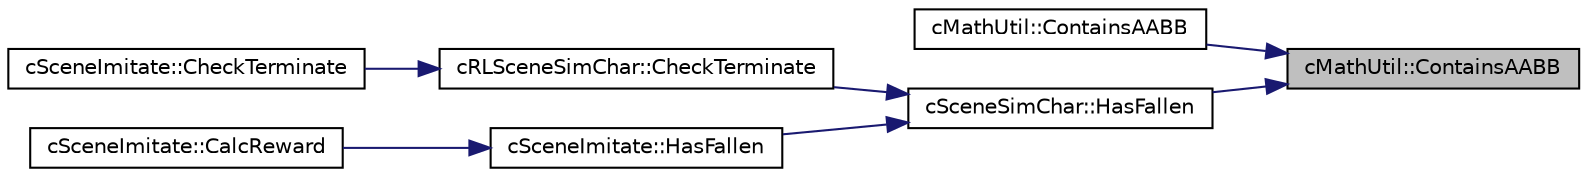 digraph "cMathUtil::ContainsAABB"
{
 // LATEX_PDF_SIZE
  edge [fontname="Helvetica",fontsize="10",labelfontname="Helvetica",labelfontsize="10"];
  node [fontname="Helvetica",fontsize="10",shape=record];
  rankdir="RL";
  Node1 [label="cMathUtil::ContainsAABB",height=0.2,width=0.4,color="black", fillcolor="grey75", style="filled", fontcolor="black",tooltip=" "];
  Node1 -> Node2 [dir="back",color="midnightblue",fontsize="10",style="solid",fontname="Helvetica"];
  Node2 [label="cMathUtil::ContainsAABB",height=0.2,width=0.4,color="black", fillcolor="white", style="filled",URL="$classc_math_util.html#a811966faffe7922e6b7ad2175b4d24a4",tooltip=" "];
  Node1 -> Node3 [dir="back",color="midnightblue",fontsize="10",style="solid",fontname="Helvetica"];
  Node3 [label="cSceneSimChar::HasFallen",height=0.2,width=0.4,color="black", fillcolor="white", style="filled",URL="$classc_scene_sim_char.html#a2d9d2d5351d24ce257ada868f1743f9f",tooltip=" "];
  Node3 -> Node4 [dir="back",color="midnightblue",fontsize="10",style="solid",fontname="Helvetica"];
  Node4 [label="cRLSceneSimChar::CheckTerminate",height=0.2,width=0.4,color="black", fillcolor="white", style="filled",URL="$classc_r_l_scene_sim_char.html#a2bf595df93e15631434cceaa7b2d6485",tooltip=" "];
  Node4 -> Node5 [dir="back",color="midnightblue",fontsize="10",style="solid",fontname="Helvetica"];
  Node5 [label="cSceneImitate::CheckTerminate",height=0.2,width=0.4,color="black", fillcolor="white", style="filled",URL="$classc_scene_imitate.html#a6a032059e59b48310d61e030ec6a1487",tooltip=" "];
  Node3 -> Node6 [dir="back",color="midnightblue",fontsize="10",style="solid",fontname="Helvetica"];
  Node6 [label="cSceneImitate::HasFallen",height=0.2,width=0.4,color="black", fillcolor="white", style="filled",URL="$classc_scene_imitate.html#ac54dfa6cb9419e50910435b46160727e",tooltip=" "];
  Node6 -> Node7 [dir="back",color="midnightblue",fontsize="10",style="solid",fontname="Helvetica"];
  Node7 [label="cSceneImitate::CalcReward",height=0.2,width=0.4,color="black", fillcolor="white", style="filled",URL="$classc_scene_imitate.html#aed775e0aa0df893f1df6b35cda0cbeab",tooltip=" "];
}
